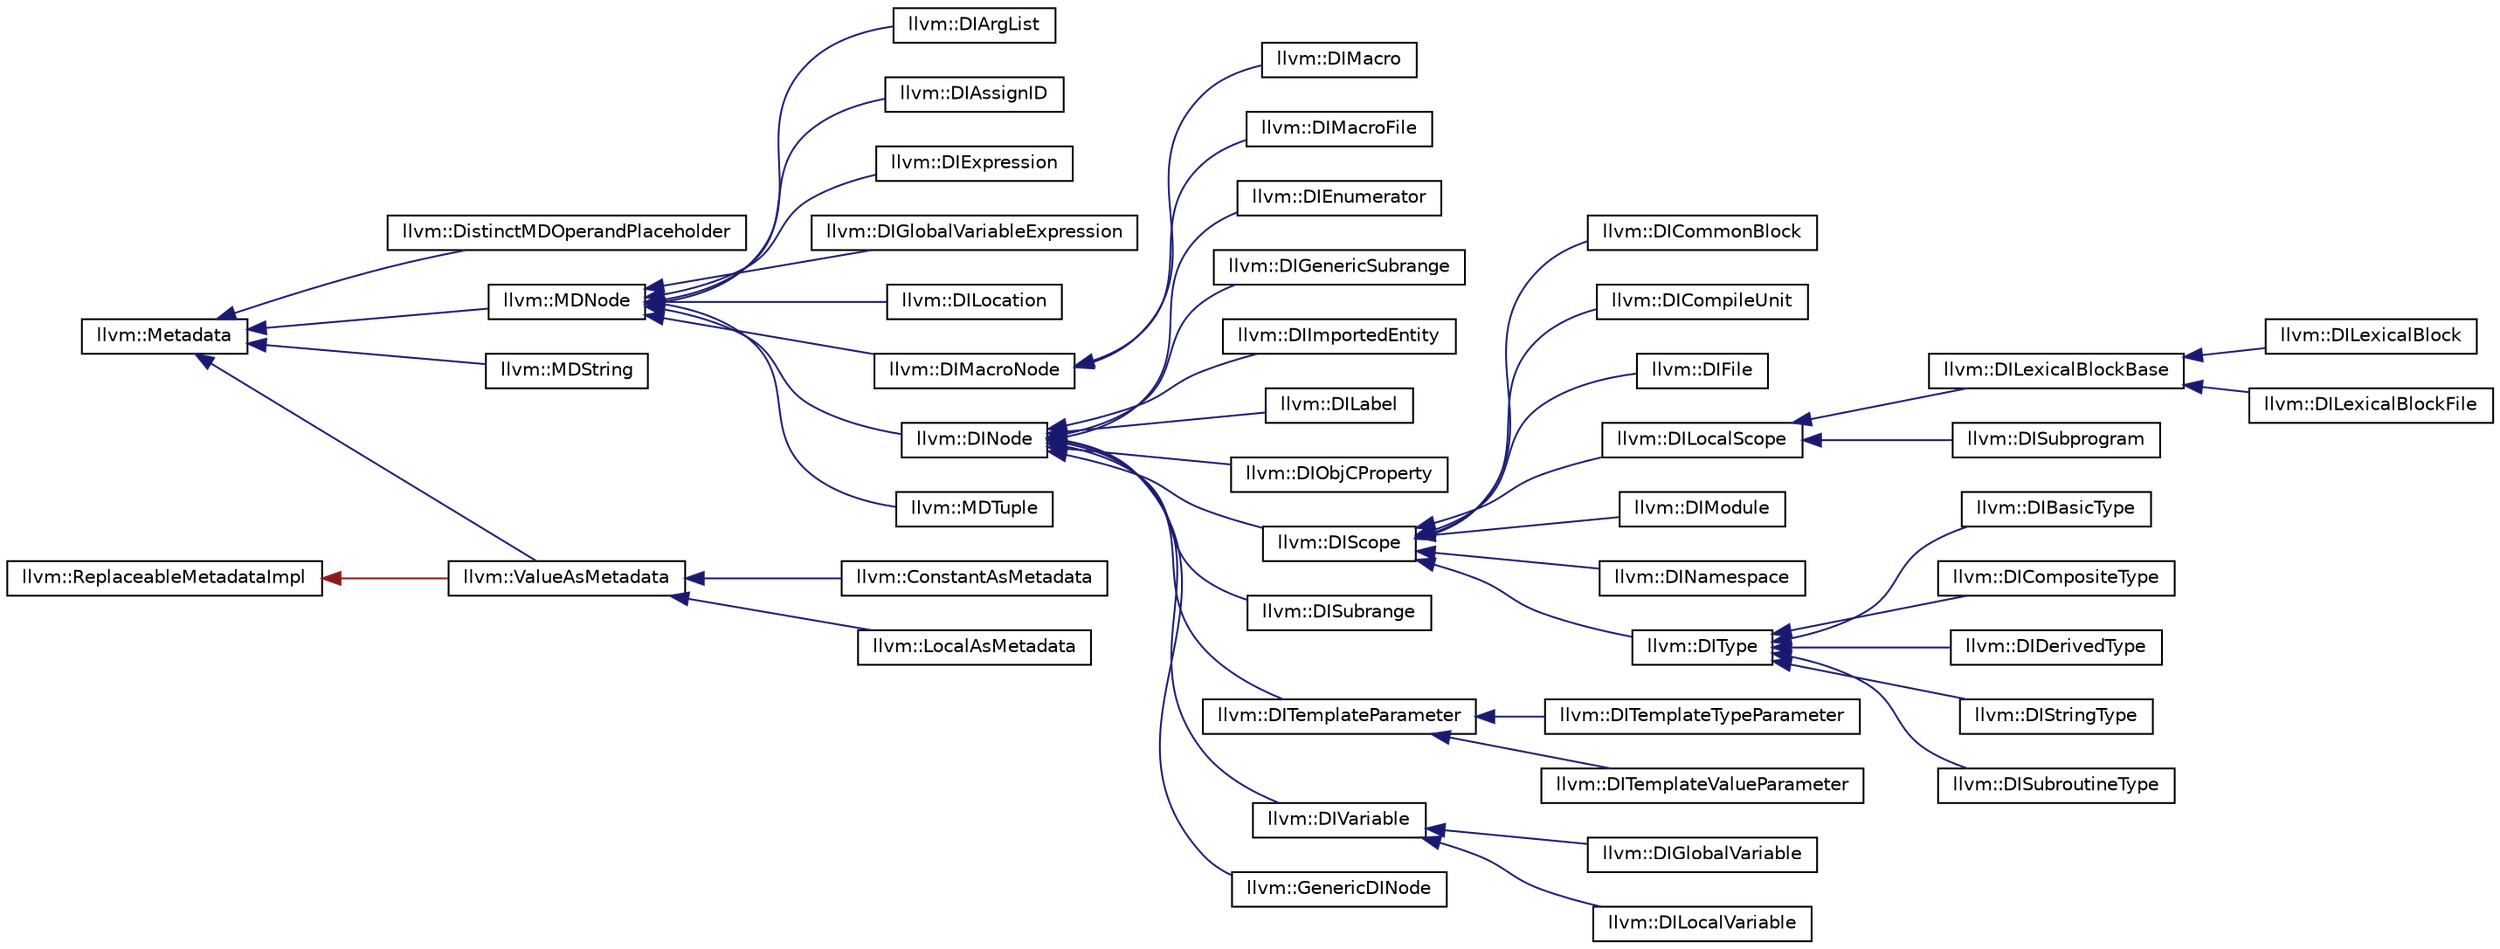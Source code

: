 digraph "Graphical Class Hierarchy"
{
 // LATEX_PDF_SIZE
  bgcolor="transparent";
  edge [fontname="Helvetica",fontsize="10",labelfontname="Helvetica",labelfontsize="10"];
  node [fontname="Helvetica",fontsize="10",shape=record];
  rankdir="LR";
  Node6939 [label="llvm::Metadata",height=0.2,width=0.4,color="black",URL="$classllvm_1_1Metadata.html",tooltip="Root of the metadata hierarchy."];
  Node6939 -> Node6940 [dir="back",color="midnightblue",fontsize="10",style="solid",fontname="Helvetica"];
  Node6940 [label="llvm::DistinctMDOperandPlaceholder",height=0.2,width=0.4,color="black",URL="$classllvm_1_1DistinctMDOperandPlaceholder.html",tooltip="Placeholder metadata for operands of distinct MDNodes."];
  Node6939 -> Node6941 [dir="back",color="midnightblue",fontsize="10",style="solid",fontname="Helvetica"];
  Node6941 [label="llvm::MDNode",height=0.2,width=0.4,color="black",URL="$classllvm_1_1MDNode.html",tooltip="Metadata node."];
  Node6941 -> Node6942 [dir="back",color="midnightblue",fontsize="10",style="solid",fontname="Helvetica"];
  Node6942 [label="llvm::DIArgList",height=0.2,width=0.4,color="black",URL="$classllvm_1_1DIArgList.html",tooltip="List of ValueAsMetadata, to be used as an argument to a dbg.value intrinsic."];
  Node6941 -> Node6943 [dir="back",color="midnightblue",fontsize="10",style="solid",fontname="Helvetica"];
  Node6943 [label="llvm::DIAssignID",height=0.2,width=0.4,color="black",URL="$classllvm_1_1DIAssignID.html",tooltip="Assignment ID."];
  Node6941 -> Node6944 [dir="back",color="midnightblue",fontsize="10",style="solid",fontname="Helvetica"];
  Node6944 [label="llvm::DIExpression",height=0.2,width=0.4,color="black",URL="$classllvm_1_1DIExpression.html",tooltip="DWARF expression."];
  Node6941 -> Node6945 [dir="back",color="midnightblue",fontsize="10",style="solid",fontname="Helvetica"];
  Node6945 [label="llvm::DIGlobalVariableExpression",height=0.2,width=0.4,color="black",URL="$classllvm_1_1DIGlobalVariableExpression.html",tooltip="A pair of DIGlobalVariable and DIExpression."];
  Node6941 -> Node6946 [dir="back",color="midnightblue",fontsize="10",style="solid",fontname="Helvetica"];
  Node6946 [label="llvm::DILocation",height=0.2,width=0.4,color="black",URL="$classllvm_1_1DILocation.html",tooltip="Debug location."];
  Node6941 -> Node6947 [dir="back",color="midnightblue",fontsize="10",style="solid",fontname="Helvetica"];
  Node6947 [label="llvm::DIMacroNode",height=0.2,width=0.4,color="black",URL="$classllvm_1_1DIMacroNode.html",tooltip="Macro Info DWARF-like metadata node."];
  Node6947 -> Node6948 [dir="back",color="midnightblue",fontsize="10",style="solid",fontname="Helvetica"];
  Node6948 [label="llvm::DIMacro",height=0.2,width=0.4,color="black",URL="$classllvm_1_1DIMacro.html",tooltip=" "];
  Node6947 -> Node6949 [dir="back",color="midnightblue",fontsize="10",style="solid",fontname="Helvetica"];
  Node6949 [label="llvm::DIMacroFile",height=0.2,width=0.4,color="black",URL="$classllvm_1_1DIMacroFile.html",tooltip=" "];
  Node6941 -> Node6950 [dir="back",color="midnightblue",fontsize="10",style="solid",fontname="Helvetica"];
  Node6950 [label="llvm::DINode",height=0.2,width=0.4,color="black",URL="$classllvm_1_1DINode.html",tooltip="Tagged DWARF-like metadata node."];
  Node6950 -> Node6951 [dir="back",color="midnightblue",fontsize="10",style="solid",fontname="Helvetica"];
  Node6951 [label="llvm::DIEnumerator",height=0.2,width=0.4,color="black",URL="$classllvm_1_1DIEnumerator.html",tooltip="Enumeration value."];
  Node6950 -> Node6952 [dir="back",color="midnightblue",fontsize="10",style="solid",fontname="Helvetica"];
  Node6952 [label="llvm::DIGenericSubrange",height=0.2,width=0.4,color="black",URL="$classllvm_1_1DIGenericSubrange.html",tooltip=" "];
  Node6950 -> Node6953 [dir="back",color="midnightblue",fontsize="10",style="solid",fontname="Helvetica"];
  Node6953 [label="llvm::DIImportedEntity",height=0.2,width=0.4,color="black",URL="$classllvm_1_1DIImportedEntity.html",tooltip="An imported module (C++ using directive or similar)."];
  Node6950 -> Node6954 [dir="back",color="midnightblue",fontsize="10",style="solid",fontname="Helvetica"];
  Node6954 [label="llvm::DILabel",height=0.2,width=0.4,color="black",URL="$classllvm_1_1DILabel.html",tooltip="Label."];
  Node6950 -> Node6955 [dir="back",color="midnightblue",fontsize="10",style="solid",fontname="Helvetica"];
  Node6955 [label="llvm::DIObjCProperty",height=0.2,width=0.4,color="black",URL="$classllvm_1_1DIObjCProperty.html",tooltip=" "];
  Node6950 -> Node6956 [dir="back",color="midnightblue",fontsize="10",style="solid",fontname="Helvetica"];
  Node6956 [label="llvm::DIScope",height=0.2,width=0.4,color="black",URL="$classllvm_1_1DIScope.html",tooltip="Base class for scope-like contexts."];
  Node6956 -> Node6957 [dir="back",color="midnightblue",fontsize="10",style="solid",fontname="Helvetica"];
  Node6957 [label="llvm::DICommonBlock",height=0.2,width=0.4,color="black",URL="$classllvm_1_1DICommonBlock.html",tooltip=" "];
  Node6956 -> Node6958 [dir="back",color="midnightblue",fontsize="10",style="solid",fontname="Helvetica"];
  Node6958 [label="llvm::DICompileUnit",height=0.2,width=0.4,color="black",URL="$classllvm_1_1DICompileUnit.html",tooltip="Compile unit."];
  Node6956 -> Node6959 [dir="back",color="midnightblue",fontsize="10",style="solid",fontname="Helvetica"];
  Node6959 [label="llvm::DIFile",height=0.2,width=0.4,color="black",URL="$classllvm_1_1DIFile.html",tooltip="File."];
  Node6956 -> Node6960 [dir="back",color="midnightblue",fontsize="10",style="solid",fontname="Helvetica"];
  Node6960 [label="llvm::DILocalScope",height=0.2,width=0.4,color="black",URL="$classllvm_1_1DILocalScope.html",tooltip="A scope for locals."];
  Node6960 -> Node6961 [dir="back",color="midnightblue",fontsize="10",style="solid",fontname="Helvetica"];
  Node6961 [label="llvm::DILexicalBlockBase",height=0.2,width=0.4,color="black",URL="$classllvm_1_1DILexicalBlockBase.html",tooltip=" "];
  Node6961 -> Node6962 [dir="back",color="midnightblue",fontsize="10",style="solid",fontname="Helvetica"];
  Node6962 [label="llvm::DILexicalBlock",height=0.2,width=0.4,color="black",URL="$classllvm_1_1DILexicalBlock.html",tooltip=" "];
  Node6961 -> Node6963 [dir="back",color="midnightblue",fontsize="10",style="solid",fontname="Helvetica"];
  Node6963 [label="llvm::DILexicalBlockFile",height=0.2,width=0.4,color="black",URL="$classllvm_1_1DILexicalBlockFile.html",tooltip=" "];
  Node6960 -> Node6964 [dir="back",color="midnightblue",fontsize="10",style="solid",fontname="Helvetica"];
  Node6964 [label="llvm::DISubprogram",height=0.2,width=0.4,color="black",URL="$classllvm_1_1DISubprogram.html",tooltip="Subprogram description."];
  Node6956 -> Node6965 [dir="back",color="midnightblue",fontsize="10",style="solid",fontname="Helvetica"];
  Node6965 [label="llvm::DIModule",height=0.2,width=0.4,color="black",URL="$classllvm_1_1DIModule.html",tooltip="Represents a module in the programming language, for example, a Clang module, or a Fortran module."];
  Node6956 -> Node6966 [dir="back",color="midnightblue",fontsize="10",style="solid",fontname="Helvetica"];
  Node6966 [label="llvm::DINamespace",height=0.2,width=0.4,color="black",URL="$classllvm_1_1DINamespace.html",tooltip=" "];
  Node6956 -> Node6967 [dir="back",color="midnightblue",fontsize="10",style="solid",fontname="Helvetica"];
  Node6967 [label="llvm::DIType",height=0.2,width=0.4,color="black",URL="$classllvm_1_1DIType.html",tooltip="Base class for types."];
  Node6967 -> Node6968 [dir="back",color="midnightblue",fontsize="10",style="solid",fontname="Helvetica"];
  Node6968 [label="llvm::DIBasicType",height=0.2,width=0.4,color="black",URL="$classllvm_1_1DIBasicType.html",tooltip="Basic type, like 'int' or 'float'."];
  Node6967 -> Node6969 [dir="back",color="midnightblue",fontsize="10",style="solid",fontname="Helvetica"];
  Node6969 [label="llvm::DICompositeType",height=0.2,width=0.4,color="black",URL="$classllvm_1_1DICompositeType.html",tooltip="Composite types."];
  Node6967 -> Node6970 [dir="back",color="midnightblue",fontsize="10",style="solid",fontname="Helvetica"];
  Node6970 [label="llvm::DIDerivedType",height=0.2,width=0.4,color="black",URL="$classllvm_1_1DIDerivedType.html",tooltip="Derived types."];
  Node6967 -> Node6971 [dir="back",color="midnightblue",fontsize="10",style="solid",fontname="Helvetica"];
  Node6971 [label="llvm::DIStringType",height=0.2,width=0.4,color="black",URL="$classllvm_1_1DIStringType.html",tooltip="String type, Fortran CHARACTER(n)"];
  Node6967 -> Node6972 [dir="back",color="midnightblue",fontsize="10",style="solid",fontname="Helvetica"];
  Node6972 [label="llvm::DISubroutineType",height=0.2,width=0.4,color="black",URL="$classllvm_1_1DISubroutineType.html",tooltip="Type array for a subprogram."];
  Node6950 -> Node6973 [dir="back",color="midnightblue",fontsize="10",style="solid",fontname="Helvetica"];
  Node6973 [label="llvm::DISubrange",height=0.2,width=0.4,color="black",URL="$classllvm_1_1DISubrange.html",tooltip="Array subrange."];
  Node6950 -> Node6974 [dir="back",color="midnightblue",fontsize="10",style="solid",fontname="Helvetica"];
  Node6974 [label="llvm::DITemplateParameter",height=0.2,width=0.4,color="black",URL="$classllvm_1_1DITemplateParameter.html",tooltip="Base class for template parameters."];
  Node6974 -> Node6975 [dir="back",color="midnightblue",fontsize="10",style="solid",fontname="Helvetica"];
  Node6975 [label="llvm::DITemplateTypeParameter",height=0.2,width=0.4,color="black",URL="$classllvm_1_1DITemplateTypeParameter.html",tooltip=" "];
  Node6974 -> Node6976 [dir="back",color="midnightblue",fontsize="10",style="solid",fontname="Helvetica"];
  Node6976 [label="llvm::DITemplateValueParameter",height=0.2,width=0.4,color="black",URL="$classllvm_1_1DITemplateValueParameter.html",tooltip=" "];
  Node6950 -> Node6977 [dir="back",color="midnightblue",fontsize="10",style="solid",fontname="Helvetica"];
  Node6977 [label="llvm::DIVariable",height=0.2,width=0.4,color="black",URL="$classllvm_1_1DIVariable.html",tooltip="Base class for variables."];
  Node6977 -> Node6978 [dir="back",color="midnightblue",fontsize="10",style="solid",fontname="Helvetica"];
  Node6978 [label="llvm::DIGlobalVariable",height=0.2,width=0.4,color="black",URL="$classllvm_1_1DIGlobalVariable.html",tooltip="Global variables."];
  Node6977 -> Node6979 [dir="back",color="midnightblue",fontsize="10",style="solid",fontname="Helvetica"];
  Node6979 [label="llvm::DILocalVariable",height=0.2,width=0.4,color="black",URL="$classllvm_1_1DILocalVariable.html",tooltip="Local variable."];
  Node6950 -> Node6980 [dir="back",color="midnightblue",fontsize="10",style="solid",fontname="Helvetica"];
  Node6980 [label="llvm::GenericDINode",height=0.2,width=0.4,color="black",URL="$classllvm_1_1GenericDINode.html",tooltip="Generic tagged DWARF-like metadata node."];
  Node6941 -> Node6981 [dir="back",color="midnightblue",fontsize="10",style="solid",fontname="Helvetica"];
  Node6981 [label="llvm::MDTuple",height=0.2,width=0.4,color="black",URL="$classllvm_1_1MDTuple.html",tooltip="Tuple of metadata."];
  Node6939 -> Node6982 [dir="back",color="midnightblue",fontsize="10",style="solid",fontname="Helvetica"];
  Node6982 [label="llvm::MDString",height=0.2,width=0.4,color="black",URL="$classllvm_1_1MDString.html",tooltip="A single uniqued string."];
  Node6939 -> Node1 [dir="back",color="midnightblue",fontsize="10",style="solid",fontname="Helvetica"];
  Node1 [label="llvm::ValueAsMetadata",height=0.2,width=0.4,color="black",URL="$classllvm_1_1ValueAsMetadata.html",tooltip="Value wrapper in the Metadata hierarchy."];
  Node1 -> Node2 [dir="back",color="midnightblue",fontsize="10",style="solid",fontname="Helvetica"];
  Node2 [label="llvm::ConstantAsMetadata",height=0.2,width=0.4,color="black",URL="$classllvm_1_1ConstantAsMetadata.html",tooltip=" "];
  Node1 -> Node3 [dir="back",color="midnightblue",fontsize="10",style="solid",fontname="Helvetica"];
  Node3 [label="llvm::LocalAsMetadata",height=0.2,width=0.4,color="black",URL="$classllvm_1_1LocalAsMetadata.html",tooltip=" "];
  Node0 [label="llvm::ReplaceableMetadataImpl",height=0.2,width=0.4,color="black",URL="$classllvm_1_1ReplaceableMetadataImpl.html",tooltip="Shared implementation of use-lists for replaceable metadata."];
  Node0 -> Node1 [dir="back",color="firebrick4",fontsize="10",style="solid",fontname="Helvetica"];
}
